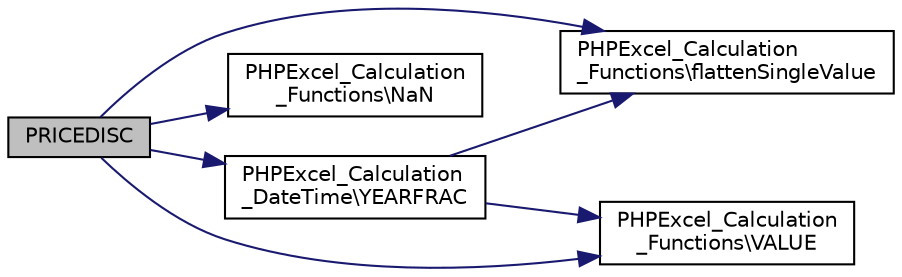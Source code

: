 digraph "PRICEDISC"
{
  edge [fontname="Helvetica",fontsize="10",labelfontname="Helvetica",labelfontsize="10"];
  node [fontname="Helvetica",fontsize="10",shape=record];
  rankdir="LR";
  Node203 [label="PRICEDISC",height=0.2,width=0.4,color="black", fillcolor="grey75", style="filled", fontcolor="black"];
  Node203 -> Node204 [color="midnightblue",fontsize="10",style="solid",fontname="Helvetica"];
  Node204 [label="PHPExcel_Calculation\l_Functions\\flattenSingleValue",height=0.2,width=0.4,color="black", fillcolor="white", style="filled",URL="$class_p_h_p_excel___calculation___functions.html#acaf2a2e8a02edcc96314474aa06d8550"];
  Node203 -> Node205 [color="midnightblue",fontsize="10",style="solid",fontname="Helvetica"];
  Node205 [label="PHPExcel_Calculation\l_Functions\\NaN",height=0.2,width=0.4,color="black", fillcolor="white", style="filled",URL="$class_p_h_p_excel___calculation___functions.html#ad35ef66aa71a12a3f978b34c0e595a89"];
  Node203 -> Node206 [color="midnightblue",fontsize="10",style="solid",fontname="Helvetica"];
  Node206 [label="PHPExcel_Calculation\l_DateTime\\YEARFRAC",height=0.2,width=0.4,color="black", fillcolor="white", style="filled",URL="$class_p_h_p_excel___calculation___date_time.html#a5a1e26f8850b53789d094781767f2e7d"];
  Node206 -> Node204 [color="midnightblue",fontsize="10",style="solid",fontname="Helvetica"];
  Node206 -> Node207 [color="midnightblue",fontsize="10",style="solid",fontname="Helvetica"];
  Node207 [label="PHPExcel_Calculation\l_Functions\\VALUE",height=0.2,width=0.4,color="black", fillcolor="white", style="filled",URL="$class_p_h_p_excel___calculation___functions.html#a2cc495b625ec296fd11527f968a37698"];
  Node203 -> Node207 [color="midnightblue",fontsize="10",style="solid",fontname="Helvetica"];
}
